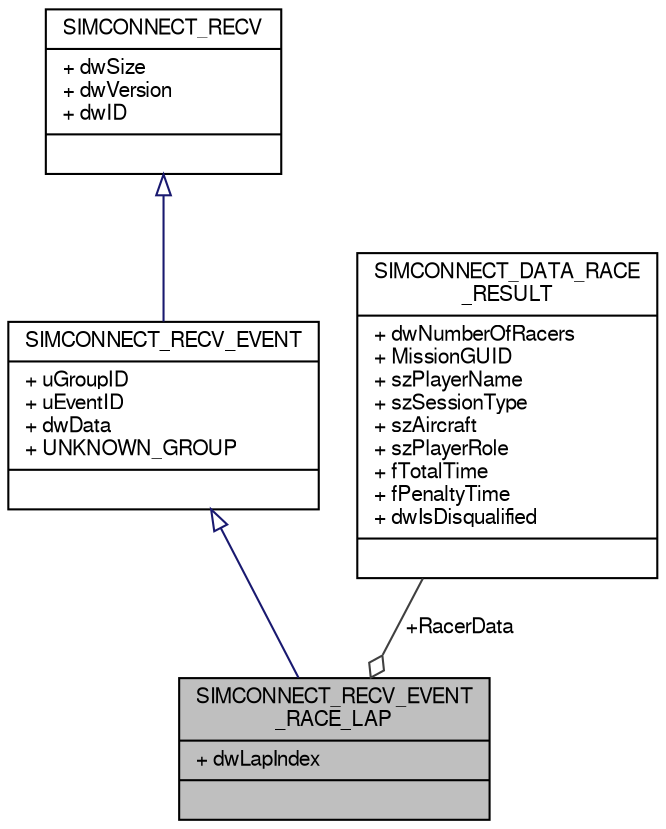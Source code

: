 digraph "SIMCONNECT_RECV_EVENT_RACE_LAP"
{
  bgcolor="transparent";
  edge [fontname="FreeSans",fontsize="10",labelfontname="FreeSans",labelfontsize="10"];
  node [fontname="FreeSans",fontsize="10",shape=record];
  Node1 [label="{SIMCONNECT_RECV_EVENT\l_RACE_LAP\n|+ dwLapIndex\l|}",height=0.2,width=0.4,color="black", fillcolor="grey75", style="filled" fontcolor="black"];
  Node2 -> Node1 [dir="back",color="midnightblue",fontsize="10",style="solid",arrowtail="onormal",fontname="FreeSans"];
  Node2 [label="{SIMCONNECT_RECV_EVENT\n|+ uGroupID\l+ uEventID\l+ dwData\l+ UNKNOWN_GROUP\l|}",height=0.2,width=0.4,color="black",URL="$structSIMCONNECT__RECV__EVENT.html"];
  Node3 -> Node2 [dir="back",color="midnightblue",fontsize="10",style="solid",arrowtail="onormal",fontname="FreeSans"];
  Node3 [label="{SIMCONNECT_RECV\n|+ dwSize\l+ dwVersion\l+ dwID\l|}",height=0.2,width=0.4,color="black",URL="$structSIMCONNECT__RECV.html"];
  Node4 -> Node1 [color="grey25",fontsize="10",style="solid",label=" +RacerData" ,arrowhead="odiamond",fontname="FreeSans"];
  Node4 [label="{SIMCONNECT_DATA_RACE\l_RESULT\n|+ dwNumberOfRacers\l+ MissionGUID\l+ szPlayerName\l+ szSessionType\l+ szAircraft\l+ szPlayerRole\l+ fTotalTime\l+ fPenaltyTime\l+ dwIsDisqualified\l|}",height=0.2,width=0.4,color="black",URL="$structSIMCONNECT__DATA__RACE__RESULT.html"];
}
